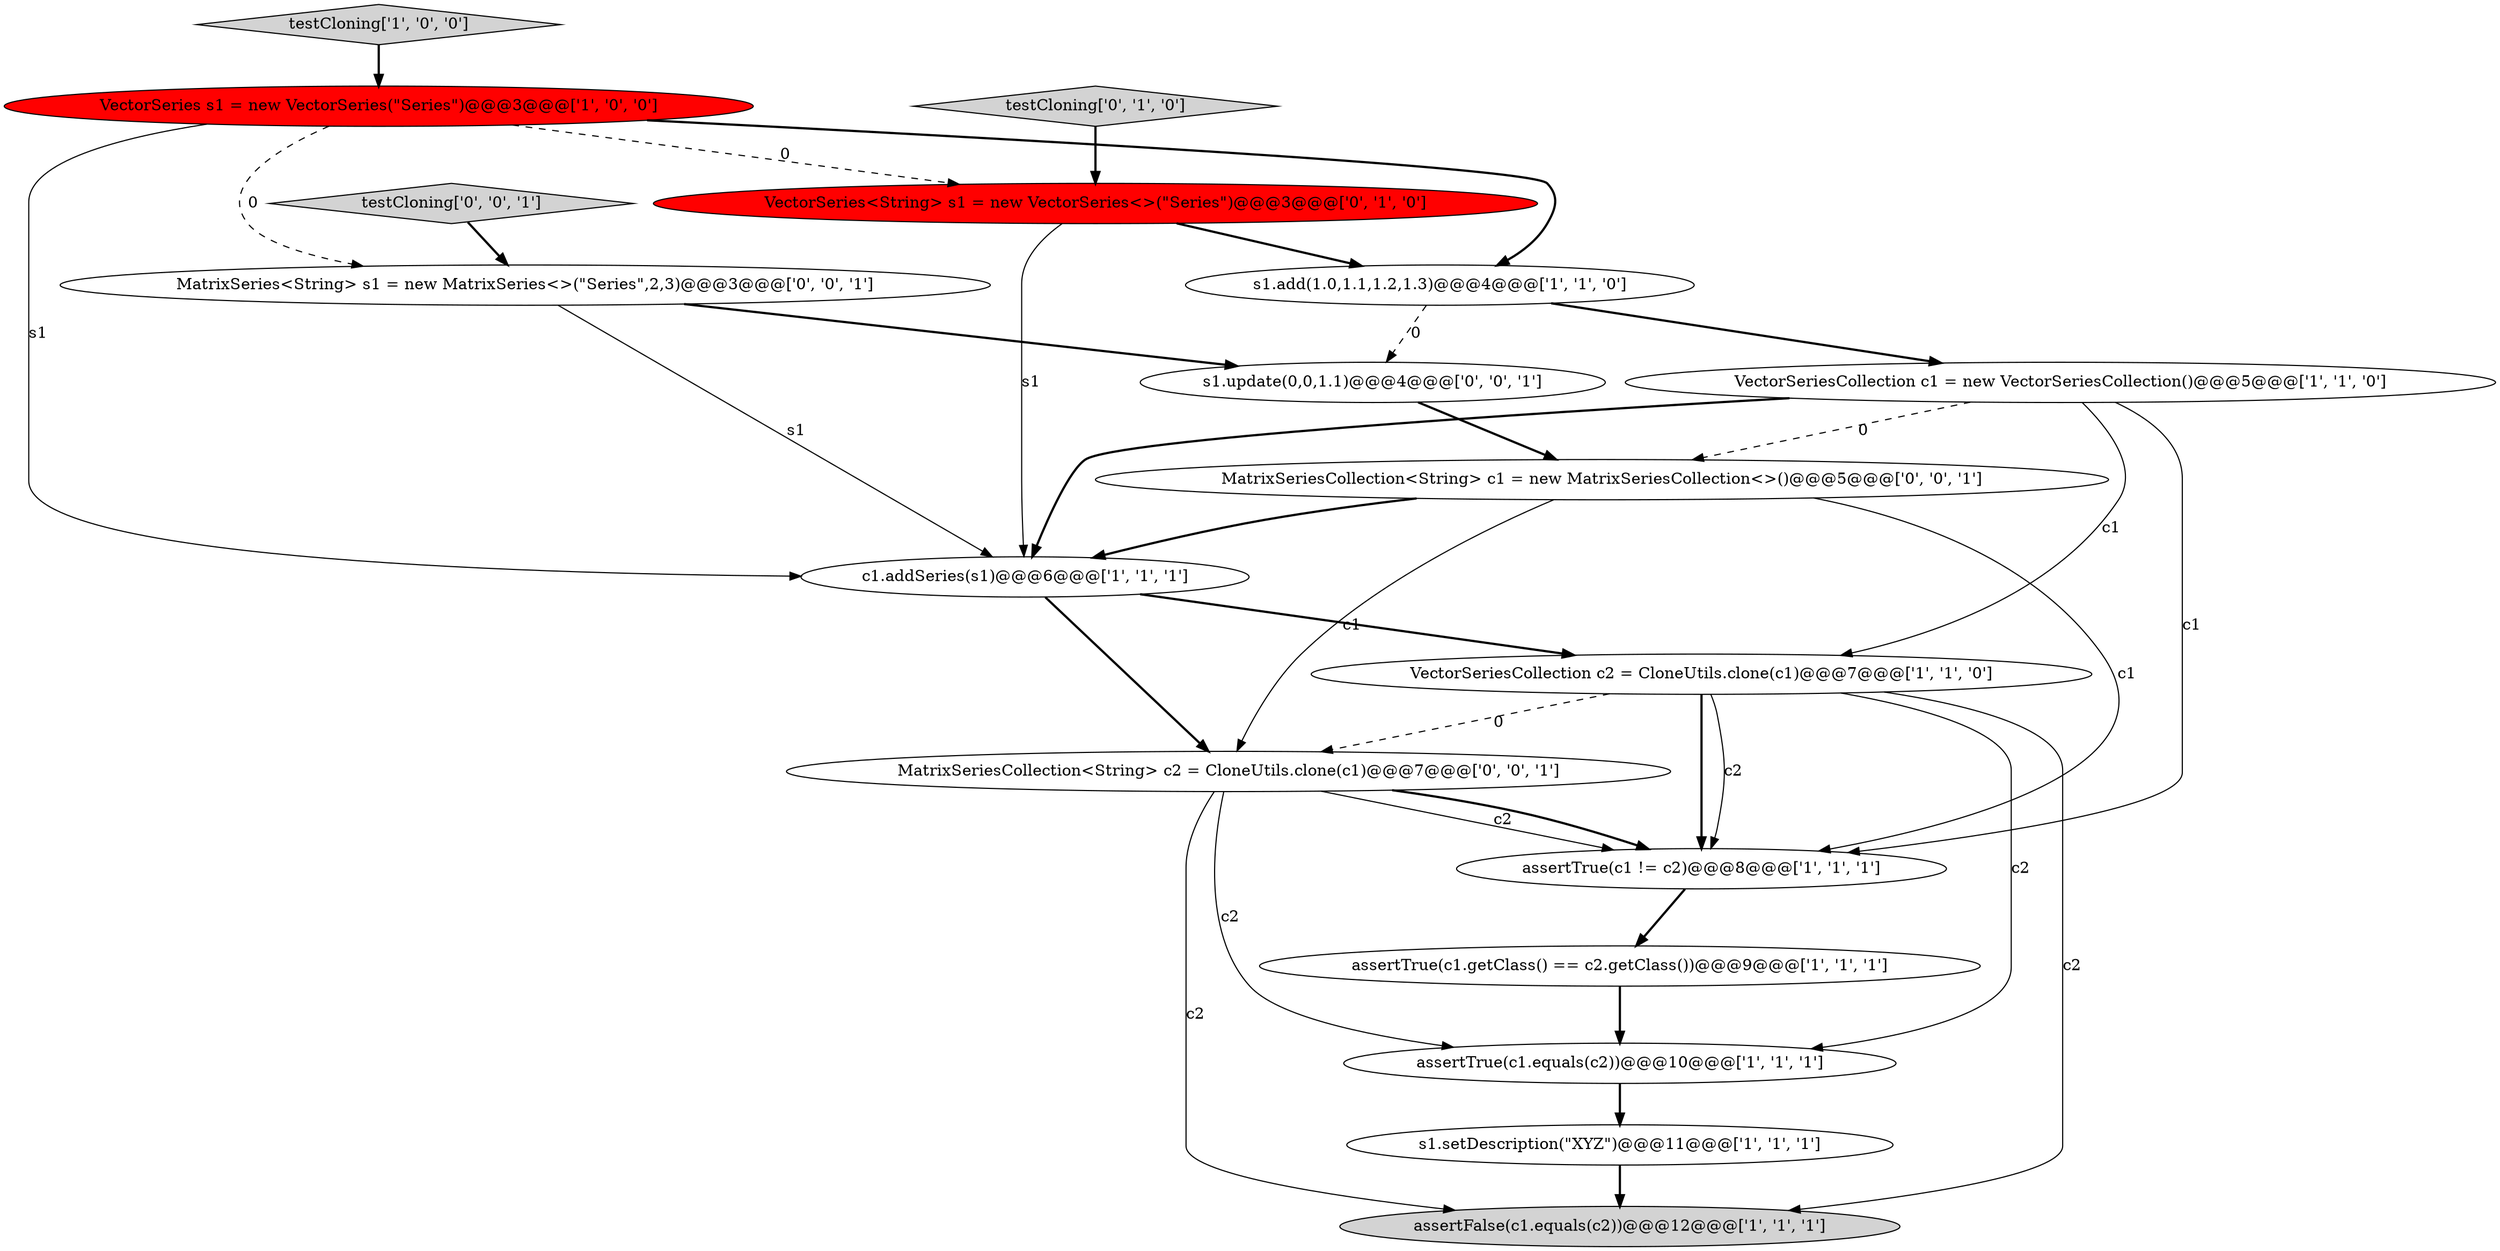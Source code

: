 digraph {
13 [style = filled, label = "MatrixSeriesCollection<String> c2 = CloneUtils.clone(c1)@@@7@@@['0', '0', '1']", fillcolor = white, shape = ellipse image = "AAA0AAABBB3BBB"];
1 [style = filled, label = "testCloning['1', '0', '0']", fillcolor = lightgray, shape = diamond image = "AAA0AAABBB1BBB"];
4 [style = filled, label = "assertTrue(c1 != c2)@@@8@@@['1', '1', '1']", fillcolor = white, shape = ellipse image = "AAA0AAABBB1BBB"];
12 [style = filled, label = "VectorSeries<String> s1 = new VectorSeries<>(\"Series\")@@@3@@@['0', '1', '0']", fillcolor = red, shape = ellipse image = "AAA1AAABBB2BBB"];
14 [style = filled, label = "s1.update(0,0,1.1)@@@4@@@['0', '0', '1']", fillcolor = white, shape = ellipse image = "AAA0AAABBB3BBB"];
3 [style = filled, label = "assertTrue(c1.equals(c2))@@@10@@@['1', '1', '1']", fillcolor = white, shape = ellipse image = "AAA0AAABBB1BBB"];
5 [style = filled, label = "s1.add(1.0,1.1,1.2,1.3)@@@4@@@['1', '1', '0']", fillcolor = white, shape = ellipse image = "AAA0AAABBB1BBB"];
8 [style = filled, label = "c1.addSeries(s1)@@@6@@@['1', '1', '1']", fillcolor = white, shape = ellipse image = "AAA0AAABBB1BBB"];
2 [style = filled, label = "VectorSeriesCollection c1 = new VectorSeriesCollection()@@@5@@@['1', '1', '0']", fillcolor = white, shape = ellipse image = "AAA0AAABBB1BBB"];
10 [style = filled, label = "VectorSeries s1 = new VectorSeries(\"Series\")@@@3@@@['1', '0', '0']", fillcolor = red, shape = ellipse image = "AAA1AAABBB1BBB"];
16 [style = filled, label = "MatrixSeriesCollection<String> c1 = new MatrixSeriesCollection<>()@@@5@@@['0', '0', '1']", fillcolor = white, shape = ellipse image = "AAA0AAABBB3BBB"];
0 [style = filled, label = "assertTrue(c1.getClass() == c2.getClass())@@@9@@@['1', '1', '1']", fillcolor = white, shape = ellipse image = "AAA0AAABBB1BBB"];
9 [style = filled, label = "VectorSeriesCollection c2 = CloneUtils.clone(c1)@@@7@@@['1', '1', '0']", fillcolor = white, shape = ellipse image = "AAA0AAABBB1BBB"];
15 [style = filled, label = "testCloning['0', '0', '1']", fillcolor = lightgray, shape = diamond image = "AAA0AAABBB3BBB"];
11 [style = filled, label = "testCloning['0', '1', '0']", fillcolor = lightgray, shape = diamond image = "AAA0AAABBB2BBB"];
6 [style = filled, label = "s1.setDescription(\"XYZ\")@@@11@@@['1', '1', '1']", fillcolor = white, shape = ellipse image = "AAA0AAABBB1BBB"];
7 [style = filled, label = "assertFalse(c1.equals(c2))@@@12@@@['1', '1', '1']", fillcolor = lightgray, shape = ellipse image = "AAA0AAABBB1BBB"];
17 [style = filled, label = "MatrixSeries<String> s1 = new MatrixSeries<>(\"Series\",2,3)@@@3@@@['0', '0', '1']", fillcolor = white, shape = ellipse image = "AAA0AAABBB3BBB"];
0->3 [style = bold, label=""];
14->16 [style = bold, label=""];
9->3 [style = solid, label="c2"];
5->14 [style = dashed, label="0"];
12->5 [style = bold, label=""];
16->8 [style = bold, label=""];
2->4 [style = solid, label="c1"];
9->4 [style = bold, label=""];
10->12 [style = dashed, label="0"];
3->6 [style = bold, label=""];
13->4 [style = solid, label="c2"];
11->12 [style = bold, label=""];
10->8 [style = solid, label="s1"];
2->9 [style = solid, label="c1"];
16->4 [style = solid, label="c1"];
12->8 [style = solid, label="s1"];
16->13 [style = solid, label="c1"];
4->0 [style = bold, label=""];
5->2 [style = bold, label=""];
15->17 [style = bold, label=""];
10->5 [style = bold, label=""];
9->4 [style = solid, label="c2"];
17->14 [style = bold, label=""];
2->16 [style = dashed, label="0"];
17->8 [style = solid, label="s1"];
9->13 [style = dashed, label="0"];
8->9 [style = bold, label=""];
10->17 [style = dashed, label="0"];
13->3 [style = solid, label="c2"];
6->7 [style = bold, label=""];
13->7 [style = solid, label="c2"];
1->10 [style = bold, label=""];
8->13 [style = bold, label=""];
2->8 [style = bold, label=""];
9->7 [style = solid, label="c2"];
13->4 [style = bold, label=""];
}
